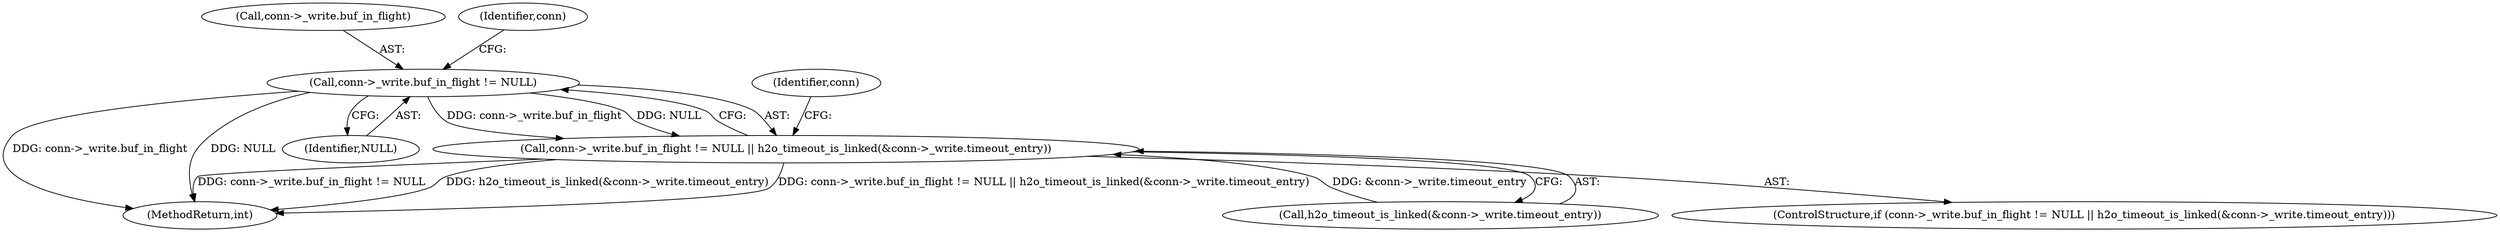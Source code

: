 digraph "0_h2o_1c0808d580da09fdec5a9a74ff09e103ea058dd4@API" {
"1000111" [label="(Call,conn->_write.buf_in_flight != NULL)"];
"1000110" [label="(Call,conn->_write.buf_in_flight != NULL || h2o_timeout_is_linked(&conn->_write.timeout_entry))"];
"1000110" [label="(Call,conn->_write.buf_in_flight != NULL || h2o_timeout_is_linked(&conn->_write.timeout_entry))"];
"1000111" [label="(Call,conn->_write.buf_in_flight != NULL)"];
"1000118" [label="(Call,h2o_timeout_is_linked(&conn->_write.timeout_entry))"];
"1000112" [label="(Call,conn->_write.buf_in_flight)"];
"1000135" [label="(MethodReturn,int)"];
"1000122" [label="(Identifier,conn)"];
"1000117" [label="(Identifier,NULL)"];
"1000129" [label="(Identifier,conn)"];
"1000109" [label="(ControlStructure,if (conn->_write.buf_in_flight != NULL || h2o_timeout_is_linked(&conn->_write.timeout_entry)))"];
"1000111" -> "1000110"  [label="AST: "];
"1000111" -> "1000117"  [label="CFG: "];
"1000112" -> "1000111"  [label="AST: "];
"1000117" -> "1000111"  [label="AST: "];
"1000122" -> "1000111"  [label="CFG: "];
"1000110" -> "1000111"  [label="CFG: "];
"1000111" -> "1000135"  [label="DDG: NULL"];
"1000111" -> "1000135"  [label="DDG: conn->_write.buf_in_flight"];
"1000111" -> "1000110"  [label="DDG: conn->_write.buf_in_flight"];
"1000111" -> "1000110"  [label="DDG: NULL"];
"1000110" -> "1000109"  [label="AST: "];
"1000110" -> "1000118"  [label="CFG: "];
"1000118" -> "1000110"  [label="AST: "];
"1000129" -> "1000110"  [label="CFG: "];
"1000110" -> "1000135"  [label="DDG: h2o_timeout_is_linked(&conn->_write.timeout_entry)"];
"1000110" -> "1000135"  [label="DDG: conn->_write.buf_in_flight != NULL || h2o_timeout_is_linked(&conn->_write.timeout_entry)"];
"1000110" -> "1000135"  [label="DDG: conn->_write.buf_in_flight != NULL"];
"1000118" -> "1000110"  [label="DDG: &conn->_write.timeout_entry"];
}

